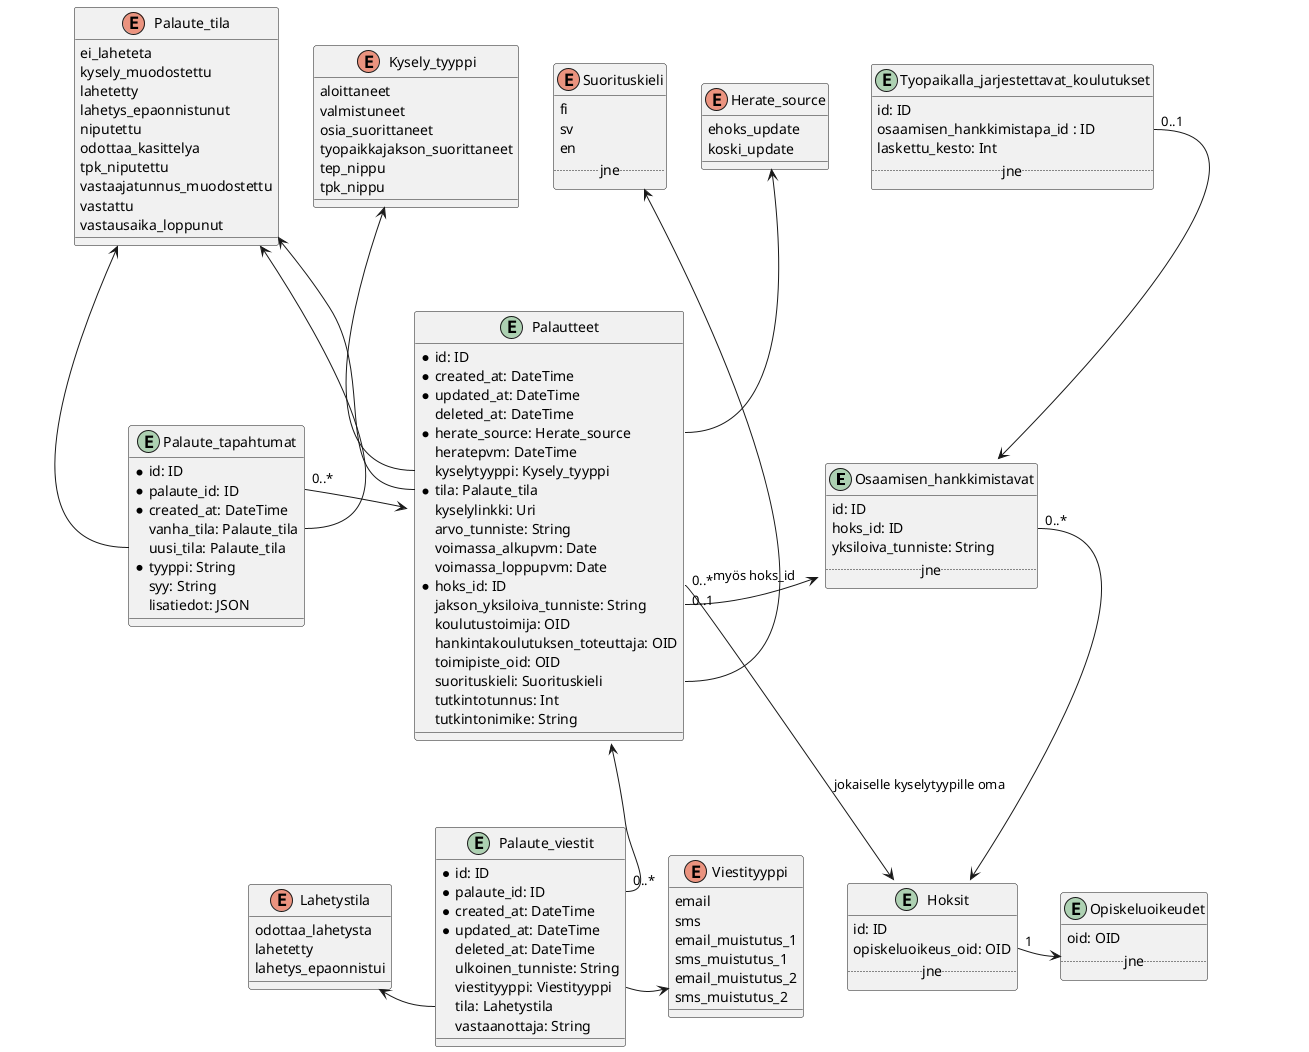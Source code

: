 @startuml
entity Osaamisen_hankkimistavat {
  id: ID
  hoks_id: ID
  yksiloiva_tunniste: String
  .. jne ..
}

entity Tyopaikalla_jarjestettavat_koulutukset {
  id: ID
  osaamisen_hankkimistapa_id : ID
  laskettu_kesto: Int
  .. jne ..
}

entity Hoksit {
  id: ID
  opiskeluoikeus_oid: OID
  .. jne ..
}

entity Opiskeluoikeudet {
  oid: OID
  .. jne ..
}

Tyopaikalla_jarjestettavat_koulutukset::osaamisen_hankkimistapa_id "0..1" --> Osaamisen_hankkimistavat
Osaamisen_hankkimistavat::hoks_id "0..*" --> Hoksit
Hoksit::opiskeluoikeus_oid "1" -> Opiskeluoikeudet

enum Palaute_tila {
  ei_laheteta
  kysely_muodostettu
  lahetetty
  lahetys_epaonnistunut
  niputettu
  odottaa_kasittelya
  tpk_niputettu
  vastaajatunnus_muodostettu
  vastattu
  vastausaika_loppunut
}

enum Kysely_tyyppi {
  aloittaneet
  valmistuneet
  osia_suorittaneet
  tyopaikkajakson_suorittaneet
  tep_nippu
  tpk_nippu
}

enum Suorituskieli {
  fi
  sv
  en
  .. jne ..
}

enum Herate_source {
  ehoks_update
  koski_update
}

enum Viestityyppi {
  email
  sms
  email_muistutus_1
  sms_muistutus_1
  email_muistutus_2
  sms_muistutus_2
}

enum Lahetystila {
  odottaa_lahetysta
  lahetetty
  lahetys_epaonnistui
}

entity Palautteet {
  * id: ID
  * created_at: DateTime
  * updated_at: DateTime
  deleted_at: DateTime
  * herate_source: Herate_source
  heratepvm: DateTime
  kyselytyyppi: Kysely_tyyppi
  * tila: Palaute_tila
  kyselylinkki: Uri
  arvo_tunniste: String
  voimassa_alkupvm: Date
  voimassa_loppupvm: Date
  * hoks_id: ID
  jakson_yksiloiva_tunniste: String
  koulutustoimija: OID
  hankintakoulutuksen_toteuttaja: OID
  toimipiste_oid: OID
  suorituskieli: Suorituskieli
  tutkintotunnus: Int
  tutkintonimike: String
}

Herate_source <-- Palautteet::herate_source
Kysely_tyyppi <-- Palautteet::kyselytyyppi
Palaute_tila <-- Palautteet::tila
Palautteet::hoks_id "0..*" -> Hoksit : jokaiselle kyselytyypille oma
Palautteet::jakson_yksiloiva_tunniste "0..1" -> Osaamisen_hankkimistavat : myös hoks_id
Suorituskieli <-- Palautteet::suorituskieli

entity Palaute_tapahtumat {
  * id: ID
  * palaute_id: ID
  * created_at: DateTime
  vanha_tila: Palaute_tila
  uusi_tila: Palaute_tila
  * tyyppi: String
  syy: String
  lisatiedot: JSON
}

Palaute_tapahtumat::palaute_id "0..*" -> Palautteet
Palaute_tila <-- Palaute_tapahtumat::vanha_tila
Palaute_tila <-- Palaute_tapahtumat::uusi_tila

entity Palaute_viestit {
  * id: ID
  * palaute_id: ID
  * created_at: DateTime
  * updated_at: DateTime
  deleted_at: DateTime
  ulkoinen_tunniste: String
  viestityyppi: Viestityyppi
  tila: Lahetystila
  vastaanottaja: String
}

Palautteet <-- "0..*" Palaute_viestit::palaute_id
Palaute_viestit::viestityyppi -> Viestityyppi
Lahetystila <- Palaute_viestit::tila

@enduml

